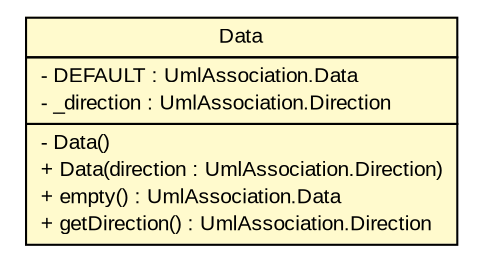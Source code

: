 #!/usr/local/bin/dot
#
# Class diagram 
# Generated by UMLGraph version R5_6_6-6-g3bdff0 (http://www.umlgraph.org/)
#

digraph G {
	edge [fontname="arial",fontsize=10,labelfontname="arial",labelfontsize=10];
	node [fontname="arial",fontsize=10,shape=plaintext];
	nodesep=0.25;
	ranksep=0.5;
	// org.tanjakostic.jcleancim.model.UmlAssociation.Data
	c180381 [label=<<table title="org.tanjakostic.jcleancim.model.UmlAssociation.Data" border="0" cellborder="1" cellspacing="0" cellpadding="2" port="p" bgcolor="lemonChiffon" href="./UmlAssociation.Data.html">
		<tr><td><table border="0" cellspacing="0" cellpadding="1">
<tr><td align="center" balign="center"> Data </td></tr>
		</table></td></tr>
		<tr><td><table border="0" cellspacing="0" cellpadding="1">
<tr><td align="left" balign="left"> - DEFAULT : UmlAssociation.Data </td></tr>
<tr><td align="left" balign="left"> - _direction : UmlAssociation.Direction </td></tr>
		</table></td></tr>
		<tr><td><table border="0" cellspacing="0" cellpadding="1">
<tr><td align="left" balign="left"> - Data() </td></tr>
<tr><td align="left" balign="left"> + Data(direction : UmlAssociation.Direction) </td></tr>
<tr><td align="left" balign="left"> + empty() : UmlAssociation.Data </td></tr>
<tr><td align="left" balign="left"> + getDirection() : UmlAssociation.Direction </td></tr>
		</table></td></tr>
		</table>>, URL="./UmlAssociation.Data.html", fontname="arial", fontcolor="black", fontsize=10.0];
}

